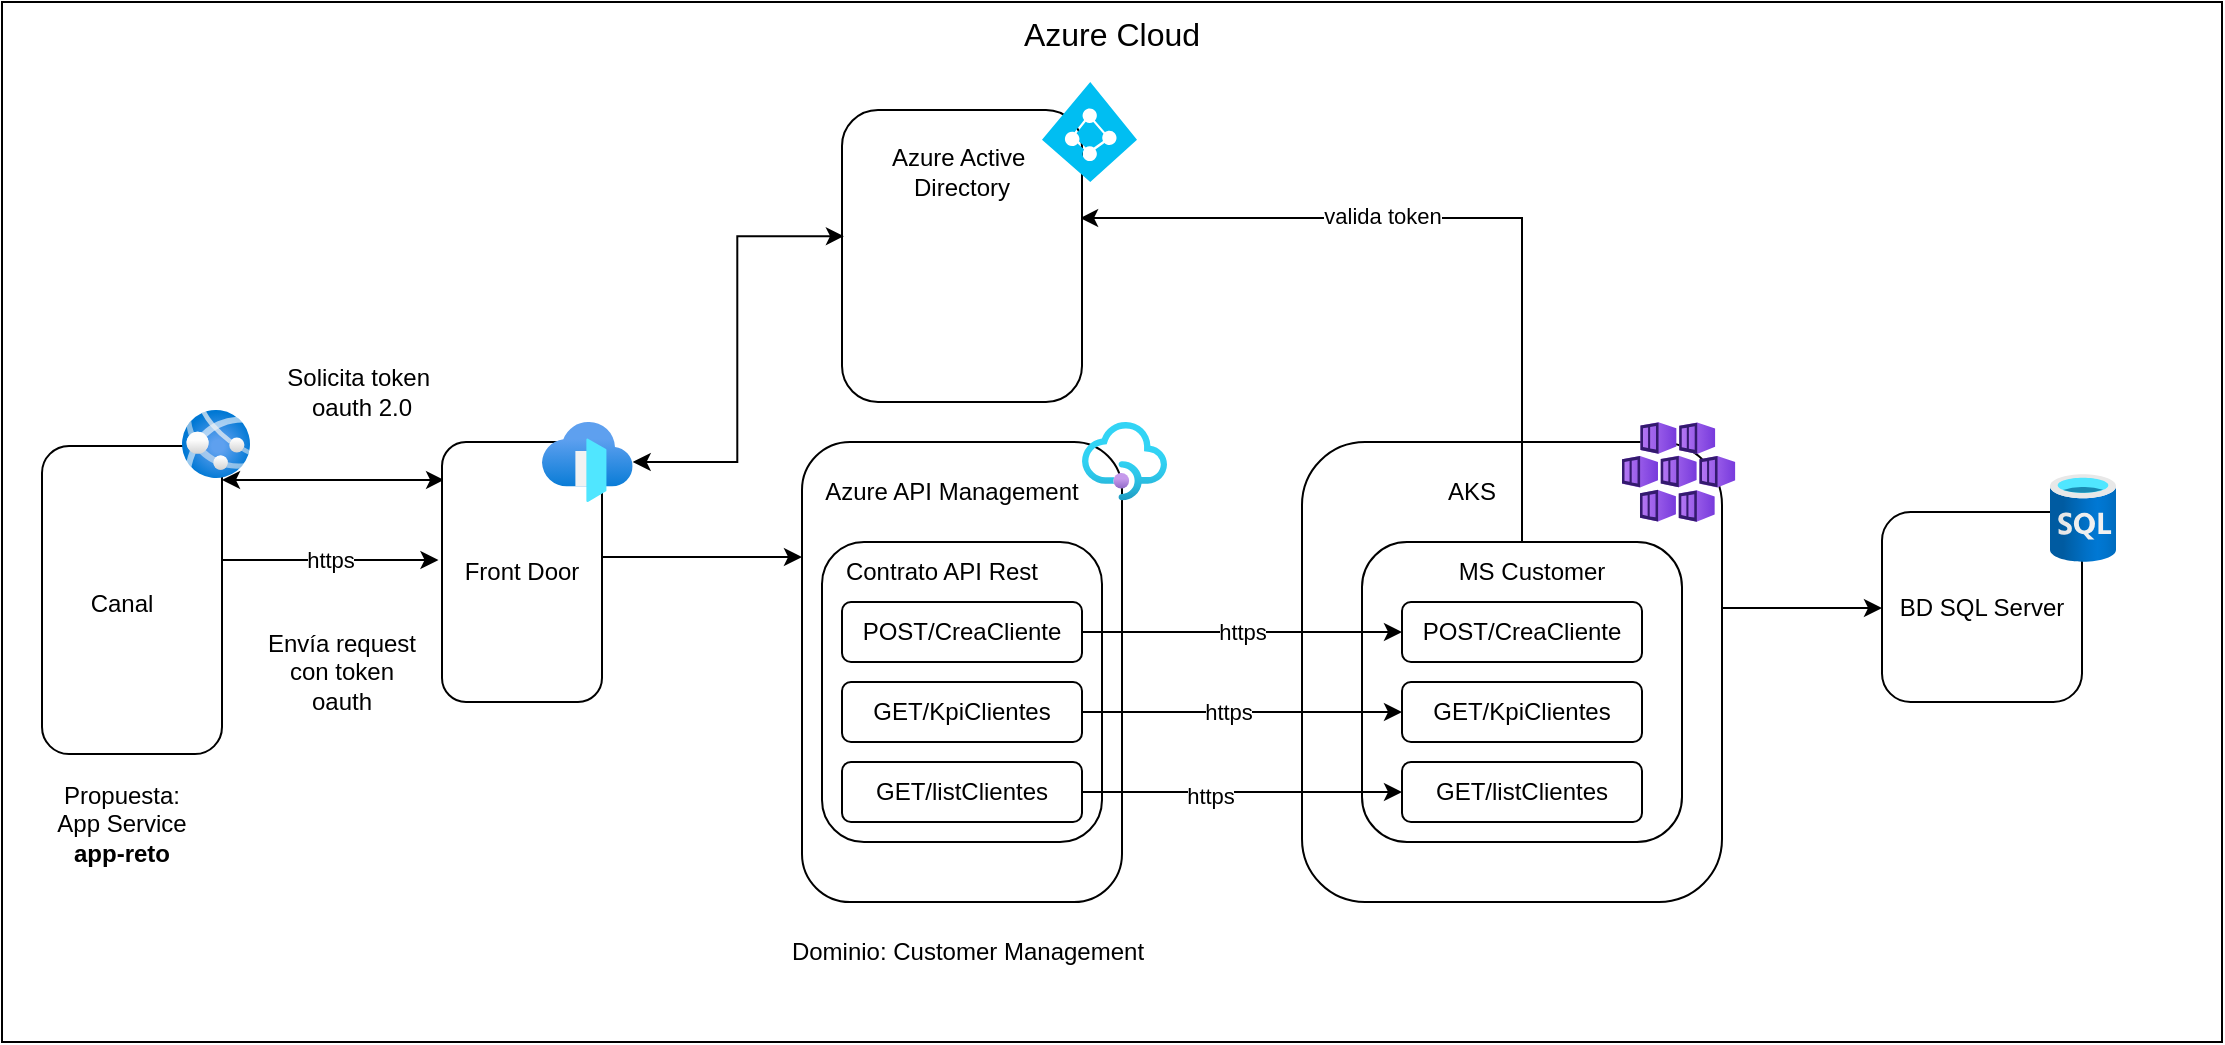 <mxfile version="21.4.0" type="device" pages="2">
  <diagram name="MS-Azure Cloud" id="ZKXSpmppBCI8yhEWXAWL">
    <mxGraphModel dx="1781" dy="1738" grid="1" gridSize="10" guides="1" tooltips="1" connect="1" arrows="1" fold="1" page="1" pageScale="1" pageWidth="827" pageHeight="1169" math="0" shadow="0">
      <root>
        <mxCell id="0" />
        <mxCell id="1" parent="0" />
        <mxCell id="KTVZNbn2uSREimH2qsXd-2" value="&lt;font style=&quot;font-size: 16px;&quot;&gt;Azure Cloud&lt;/font&gt;" style="rounded=0;whiteSpace=wrap;html=1;horizontal=1;verticalAlign=top;" parent="1" vertex="1">
          <mxGeometry x="-230" y="-40" width="1110" height="520" as="geometry" />
        </mxCell>
        <mxCell id="KTVZNbn2uSREimH2qsXd-1" value="" style="rounded=1;whiteSpace=wrap;html=1;" parent="1" vertex="1">
          <mxGeometry x="170" y="180" width="160" height="230" as="geometry" />
        </mxCell>
        <mxCell id="KTVZNbn2uSREimH2qsXd-3" value="Azure API Management" style="text;html=1;strokeColor=none;fillColor=none;align=center;verticalAlign=middle;whiteSpace=wrap;rounded=0;" parent="1" vertex="1">
          <mxGeometry x="180" y="190" width="130" height="30" as="geometry" />
        </mxCell>
        <mxCell id="y8KGJBRmBfCQVZ9Qj1jK-6" value="https" style="edgeStyle=orthogonalEdgeStyle;rounded=0;orthogonalLoop=1;jettySize=auto;html=1;entryX=-0.022;entryY=0.454;entryDx=0;entryDy=0;entryPerimeter=0;" parent="1" source="KTVZNbn2uSREimH2qsXd-4" target="RhR1-UnhIn3NuPBTyjH--4" edge="1">
          <mxGeometry relative="1" as="geometry">
            <mxPoint x="-30" y="235" as="targetPoint" />
            <Array as="points">
              <mxPoint x="-60" y="239" />
              <mxPoint x="-60" y="239" />
            </Array>
          </mxGeometry>
        </mxCell>
        <mxCell id="RhR1-UnhIn3NuPBTyjH--6" style="edgeStyle=orthogonalEdgeStyle;rounded=0;orthogonalLoop=1;jettySize=auto;html=1;entryX=0.013;entryY=0.146;entryDx=0;entryDy=0;entryPerimeter=0;startArrow=classic;startFill=1;" parent="1" source="KTVZNbn2uSREimH2qsXd-4" target="RhR1-UnhIn3NuPBTyjH--4" edge="1">
          <mxGeometry relative="1" as="geometry">
            <Array as="points">
              <mxPoint x="-30" y="199" />
              <mxPoint x="-30" y="199" />
            </Array>
          </mxGeometry>
        </mxCell>
        <mxCell id="KTVZNbn2uSREimH2qsXd-4" value="" style="rounded=1;whiteSpace=wrap;html=1;" parent="1" vertex="1">
          <mxGeometry x="-210" y="182" width="90" height="154" as="geometry" />
        </mxCell>
        <mxCell id="KTVZNbn2uSREimH2qsXd-5" value="Canal" style="text;html=1;strokeColor=none;fillColor=none;align=center;verticalAlign=middle;whiteSpace=wrap;rounded=0;" parent="1" vertex="1">
          <mxGeometry x="-200" y="246" width="60" height="30" as="geometry" />
        </mxCell>
        <mxCell id="hiQ3krFcDy2LjKLbGnT4-2" style="edgeStyle=orthogonalEdgeStyle;rounded=0;orthogonalLoop=1;jettySize=auto;html=1;" parent="1" source="KTVZNbn2uSREimH2qsXd-7" target="hiQ3krFcDy2LjKLbGnT4-1" edge="1">
          <mxGeometry relative="1" as="geometry">
            <Array as="points">
              <mxPoint x="660" y="263" />
              <mxPoint x="660" y="263" />
            </Array>
          </mxGeometry>
        </mxCell>
        <mxCell id="KTVZNbn2uSREimH2qsXd-7" value="" style="rounded=1;whiteSpace=wrap;html=1;" parent="1" vertex="1">
          <mxGeometry x="420" y="180" width="210" height="230" as="geometry" />
        </mxCell>
        <mxCell id="KTVZNbn2uSREimH2qsXd-8" value="AKS" style="text;html=1;strokeColor=none;fillColor=none;align=center;verticalAlign=middle;whiteSpace=wrap;rounded=0;" parent="1" vertex="1">
          <mxGeometry x="475" y="190" width="60" height="30" as="geometry" />
        </mxCell>
        <mxCell id="KTVZNbn2uSREimH2qsXd-9" value="" style="image;aspect=fixed;html=1;points=[];align=center;fontSize=12;image=img/lib/azure2/app_services/API_Management_Services.svg;" parent="1" vertex="1">
          <mxGeometry x="310" y="170" width="42.5" height="39.23" as="geometry" />
        </mxCell>
        <mxCell id="KTVZNbn2uSREimH2qsXd-10" value="" style="image;aspect=fixed;html=1;points=[];align=center;fontSize=12;image=img/lib/azure2/compute/Kubernetes_Services.svg;" parent="1" vertex="1">
          <mxGeometry x="580" y="170" width="56.67" height="50" as="geometry" />
        </mxCell>
        <mxCell id="KTVZNbn2uSREimH2qsXd-12" value="" style="rounded=1;whiteSpace=wrap;html=1;" parent="1" vertex="1">
          <mxGeometry x="450" y="230" width="160" height="150" as="geometry" />
        </mxCell>
        <mxCell id="KTVZNbn2uSREimH2qsXd-13" value="" style="rounded=1;whiteSpace=wrap;html=1;" parent="1" vertex="1">
          <mxGeometry x="180" y="230" width="140" height="150" as="geometry" />
        </mxCell>
        <mxCell id="y8KGJBRmBfCQVZ9Qj1jK-7" style="edgeStyle=orthogonalEdgeStyle;rounded=0;orthogonalLoop=1;jettySize=auto;html=1;entryX=0.992;entryY=0.37;entryDx=0;entryDy=0;entryPerimeter=0;" parent="1" source="KTVZNbn2uSREimH2qsXd-14" target="y8KGJBRmBfCQVZ9Qj1jK-1" edge="1">
          <mxGeometry relative="1" as="geometry">
            <Array as="points">
              <mxPoint x="530" y="68" />
            </Array>
          </mxGeometry>
        </mxCell>
        <mxCell id="y8KGJBRmBfCQVZ9Qj1jK-8" value="valida token" style="edgeLabel;html=1;align=center;verticalAlign=middle;resizable=0;points=[];" parent="y8KGJBRmBfCQVZ9Qj1jK-7" vertex="1" connectable="0">
          <mxGeometry x="0.212" y="-1" relative="1" as="geometry">
            <mxPoint as="offset" />
          </mxGeometry>
        </mxCell>
        <mxCell id="KTVZNbn2uSREimH2qsXd-14" value="MS Customer" style="text;html=1;strokeColor=none;fillColor=none;align=center;verticalAlign=middle;whiteSpace=wrap;rounded=0;" parent="1" vertex="1">
          <mxGeometry x="475" y="230" width="120" height="30" as="geometry" />
        </mxCell>
        <mxCell id="KTVZNbn2uSREimH2qsXd-15" value="POST/CreaCliente" style="rounded=1;whiteSpace=wrap;html=1;" parent="1" vertex="1">
          <mxGeometry x="470" y="260" width="120" height="30" as="geometry" />
        </mxCell>
        <mxCell id="KTVZNbn2uSREimH2qsXd-16" value="GET/KpiClientes" style="rounded=1;whiteSpace=wrap;html=1;" parent="1" vertex="1">
          <mxGeometry x="470" y="300" width="120" height="30" as="geometry" />
        </mxCell>
        <mxCell id="KTVZNbn2uSREimH2qsXd-17" value="GET/listClientes" style="rounded=1;whiteSpace=wrap;html=1;" parent="1" vertex="1">
          <mxGeometry x="470" y="340" width="120" height="30" as="geometry" />
        </mxCell>
        <mxCell id="hiQ3krFcDy2LjKLbGnT4-1" value="BD SQL Server" style="rounded=1;whiteSpace=wrap;html=1;" parent="1" vertex="1">
          <mxGeometry x="710" y="215" width="100" height="95" as="geometry" />
        </mxCell>
        <mxCell id="hiQ3krFcDy2LjKLbGnT4-4" value="" style="image;aspect=fixed;html=1;points=[];align=center;fontSize=12;image=img/lib/azure2/databases/SQL_Database.svg;" parent="1" vertex="1">
          <mxGeometry x="794" y="196" width="33" height="44" as="geometry" />
        </mxCell>
        <mxCell id="hiQ3krFcDy2LjKLbGnT4-5" value="Contrato API Rest" style="text;html=1;strokeColor=none;fillColor=none;align=center;verticalAlign=middle;whiteSpace=wrap;rounded=0;" parent="1" vertex="1">
          <mxGeometry x="190" y="230" width="100" height="30" as="geometry" />
        </mxCell>
        <mxCell id="hiQ3krFcDy2LjKLbGnT4-6" value="POST/CreaCliente" style="rounded=1;whiteSpace=wrap;html=1;" parent="1" vertex="1">
          <mxGeometry x="190" y="260" width="120" height="30" as="geometry" />
        </mxCell>
        <mxCell id="m73u9Gjyum6rNakQNVeC-2" style="edgeStyle=orthogonalEdgeStyle;rounded=0;orthogonalLoop=1;jettySize=auto;html=1;entryX=0;entryY=0.5;entryDx=0;entryDy=0;" parent="1" source="hiQ3krFcDy2LjKLbGnT4-7" target="KTVZNbn2uSREimH2qsXd-16" edge="1">
          <mxGeometry relative="1" as="geometry" />
        </mxCell>
        <mxCell id="L6aYyoJFQBU5sJRO0MyQ-1" value="https" style="edgeLabel;html=1;align=center;verticalAlign=middle;resizable=0;points=[];" parent="m73u9Gjyum6rNakQNVeC-2" vertex="1" connectable="0">
          <mxGeometry x="-0.087" relative="1" as="geometry">
            <mxPoint as="offset" />
          </mxGeometry>
        </mxCell>
        <mxCell id="hiQ3krFcDy2LjKLbGnT4-7" value="GET/KpiClientes" style="rounded=1;whiteSpace=wrap;html=1;" parent="1" vertex="1">
          <mxGeometry x="190" y="300" width="120" height="30" as="geometry" />
        </mxCell>
        <mxCell id="m73u9Gjyum6rNakQNVeC-3" style="edgeStyle=orthogonalEdgeStyle;rounded=0;orthogonalLoop=1;jettySize=auto;html=1;" parent="1" source="hiQ3krFcDy2LjKLbGnT4-8" target="KTVZNbn2uSREimH2qsXd-17" edge="1">
          <mxGeometry relative="1" as="geometry" />
        </mxCell>
        <mxCell id="L6aYyoJFQBU5sJRO0MyQ-2" value="https" style="edgeLabel;html=1;align=center;verticalAlign=middle;resizable=0;points=[];" parent="m73u9Gjyum6rNakQNVeC-3" vertex="1" connectable="0">
          <mxGeometry x="-0.2" y="-2" relative="1" as="geometry">
            <mxPoint as="offset" />
          </mxGeometry>
        </mxCell>
        <mxCell id="hiQ3krFcDy2LjKLbGnT4-8" value="GET/listClientes" style="rounded=1;whiteSpace=wrap;html=1;" parent="1" vertex="1">
          <mxGeometry x="190" y="340" width="120" height="30" as="geometry" />
        </mxCell>
        <mxCell id="hiQ3krFcDy2LjKLbGnT4-9" value="Propuesta:&lt;br&gt;App Service&lt;br&gt;&lt;b&gt;app-reto&lt;/b&gt;" style="text;html=1;strokeColor=none;fillColor=none;align=center;verticalAlign=middle;whiteSpace=wrap;rounded=0;" parent="1" vertex="1">
          <mxGeometry x="-210" y="356" width="80" height="30" as="geometry" />
        </mxCell>
        <mxCell id="hiQ3krFcDy2LjKLbGnT4-10" value="" style="image;aspect=fixed;html=1;points=[];align=center;fontSize=12;image=img/lib/azure2/app_services/App_Services.svg;" parent="1" vertex="1">
          <mxGeometry x="-140" y="164" width="34" height="34" as="geometry" />
        </mxCell>
        <mxCell id="m73u9Gjyum6rNakQNVeC-1" value="Dominio: Customer Management" style="text;html=1;strokeColor=none;fillColor=none;align=center;verticalAlign=middle;whiteSpace=wrap;rounded=0;" parent="1" vertex="1">
          <mxGeometry x="152.5" y="420" width="200" height="30" as="geometry" />
        </mxCell>
        <mxCell id="KTVZNbn2uSREimH2qsXd-11" value="https" style="edgeStyle=orthogonalEdgeStyle;rounded=0;orthogonalLoop=1;jettySize=auto;html=1;entryX=0;entryY=0.5;entryDx=0;entryDy=0;" parent="1" source="hiQ3krFcDy2LjKLbGnT4-6" target="KTVZNbn2uSREimH2qsXd-15" edge="1">
          <mxGeometry relative="1" as="geometry">
            <mxPoint x="330" y="265" as="sourcePoint" />
            <Array as="points" />
          </mxGeometry>
        </mxCell>
        <mxCell id="y8KGJBRmBfCQVZ9Qj1jK-1" value="" style="rounded=1;whiteSpace=wrap;html=1;" parent="1" vertex="1">
          <mxGeometry x="190" y="14" width="120" height="146" as="geometry" />
        </mxCell>
        <mxCell id="y8KGJBRmBfCQVZ9Qj1jK-2" value="Azure Active&amp;nbsp;&lt;br&gt;Directory" style="text;html=1;strokeColor=none;fillColor=none;align=center;verticalAlign=middle;whiteSpace=wrap;rounded=0;" parent="1" vertex="1">
          <mxGeometry x="185" y="30" width="130" height="30" as="geometry" />
        </mxCell>
        <mxCell id="y8KGJBRmBfCQVZ9Qj1jK-3" value="" style="verticalLabelPosition=bottom;html=1;verticalAlign=top;align=center;strokeColor=none;fillColor=#00BEF2;shape=mxgraph.azure.azure_active_directory;" parent="1" vertex="1">
          <mxGeometry x="290" width="47.5" height="50" as="geometry" />
        </mxCell>
        <mxCell id="y8KGJBRmBfCQVZ9Qj1jK-5" value="Solicita token&amp;nbsp; oauth 2.0" style="text;html=1;strokeColor=none;fillColor=none;align=center;verticalAlign=middle;whiteSpace=wrap;rounded=0;" parent="1" vertex="1">
          <mxGeometry x="-100" y="140" width="100" height="30" as="geometry" />
        </mxCell>
        <mxCell id="y8KGJBRmBfCQVZ9Qj1jK-9" value="Envía request con token oauth" style="text;html=1;strokeColor=none;fillColor=none;align=center;verticalAlign=middle;whiteSpace=wrap;rounded=0;" parent="1" vertex="1">
          <mxGeometry x="-100" y="280" width="80" height="30" as="geometry" />
        </mxCell>
        <mxCell id="RhR1-UnhIn3NuPBTyjH--5" style="edgeStyle=orthogonalEdgeStyle;rounded=0;orthogonalLoop=1;jettySize=auto;html=1;entryX=0;entryY=0.25;entryDx=0;entryDy=0;" parent="1" source="RhR1-UnhIn3NuPBTyjH--4" target="KTVZNbn2uSREimH2qsXd-1" edge="1">
          <mxGeometry relative="1" as="geometry">
            <Array as="points">
              <mxPoint x="130" y="238" />
            </Array>
          </mxGeometry>
        </mxCell>
        <mxCell id="RhR1-UnhIn3NuPBTyjH--4" value="" style="rounded=1;whiteSpace=wrap;html=1;" parent="1" vertex="1">
          <mxGeometry x="-10" y="180" width="80" height="130" as="geometry" />
        </mxCell>
        <mxCell id="RhR1-UnhIn3NuPBTyjH--2" value="Front Door" style="text;html=1;strokeColor=none;fillColor=none;align=center;verticalAlign=middle;whiteSpace=wrap;rounded=0;" parent="1" vertex="1">
          <mxGeometry y="230" width="60" height="30" as="geometry" />
        </mxCell>
        <mxCell id="RhR1-UnhIn3NuPBTyjH--7" style="edgeStyle=orthogonalEdgeStyle;rounded=0;orthogonalLoop=1;jettySize=auto;html=1;entryX=0.008;entryY=0.432;entryDx=0;entryDy=0;entryPerimeter=0;startArrow=classic;startFill=1;" parent="1" source="RhR1-UnhIn3NuPBTyjH--1" target="y8KGJBRmBfCQVZ9Qj1jK-1" edge="1">
          <mxGeometry relative="1" as="geometry" />
        </mxCell>
        <mxCell id="RhR1-UnhIn3NuPBTyjH--1" value="" style="image;aspect=fixed;html=1;points=[];align=center;fontSize=12;image=img/lib/azure2/networking/Front_Doors.svg;" parent="1" vertex="1">
          <mxGeometry x="40" y="170" width="45.33" height="40" as="geometry" />
        </mxCell>
      </root>
    </mxGraphModel>
  </diagram>
  <diagram id="TaZTmB_VewWb41HRyiJ0" name="MS-AWS Cloud">
    <mxGraphModel dx="1781" dy="1738" grid="1" gridSize="10" guides="1" tooltips="1" connect="1" arrows="1" fold="1" page="1" pageScale="1" pageWidth="827" pageHeight="1169" math="0" shadow="0">
      <root>
        <mxCell id="0" />
        <mxCell id="1" parent="0" />
        <mxCell id="a5OgwwHjMAWiG-AXUQ3D-1" value="&lt;font style=&quot;font-size: 16px;&quot;&gt;AWS Cloud&lt;/font&gt;" style="rounded=0;whiteSpace=wrap;html=1;horizontal=1;verticalAlign=top;" parent="1" vertex="1">
          <mxGeometry x="-290" y="-20" width="1170" height="500" as="geometry" />
        </mxCell>
        <mxCell id="a5OgwwHjMAWiG-AXUQ3D-3" value="" style="rounded=1;whiteSpace=wrap;html=1;" parent="1" vertex="1">
          <mxGeometry x="170" y="180" width="160" height="230" as="geometry" />
        </mxCell>
        <mxCell id="cFlg6VEWmhVoSoQwS-9N-2" style="edgeStyle=orthogonalEdgeStyle;rounded=0;orthogonalLoop=1;jettySize=auto;html=1;entryX=0;entryY=0.5;entryDx=0;entryDy=0;startArrow=classic;startFill=1;exitX=1.022;exitY=0.111;exitDx=0;exitDy=0;exitPerimeter=0;" parent="1" source="waADPztNFiOdE634ZgiZ-1" target="cFlg6VEWmhVoSoQwS-9N-1" edge="1">
          <mxGeometry relative="1" as="geometry">
            <Array as="points">
              <mxPoint x="50" y="216" />
              <mxPoint x="50" y="85" />
            </Array>
          </mxGeometry>
        </mxCell>
        <mxCell id="1oLAEP9ih30I1iWbEBPE-1" style="edgeStyle=orthogonalEdgeStyle;rounded=0;orthogonalLoop=1;jettySize=auto;html=1;entryX=0.022;entryY=0.439;entryDx=0;entryDy=0;entryPerimeter=0;" parent="1" source="a5OgwwHjMAWiG-AXUQ3D-7" target="waADPztNFiOdE634ZgiZ-1" edge="1">
          <mxGeometry relative="1" as="geometry">
            <mxPoint x="-110" y="270" as="targetPoint" />
            <Array as="points">
              <mxPoint x="-120" y="261" />
              <mxPoint x="-120" y="261" />
            </Array>
          </mxGeometry>
        </mxCell>
        <mxCell id="1oLAEP9ih30I1iWbEBPE-2" value="https" style="edgeLabel;html=1;align=center;verticalAlign=middle;resizable=0;points=[];" parent="1oLAEP9ih30I1iWbEBPE-1" vertex="1" connectable="0">
          <mxGeometry x="0.38" y="-1" relative="1" as="geometry">
            <mxPoint x="-1" as="offset" />
          </mxGeometry>
        </mxCell>
        <mxCell id="a5OgwwHjMAWiG-AXUQ3D-7" value="" style="rounded=1;whiteSpace=wrap;html=1;" parent="1" vertex="1">
          <mxGeometry x="-270" y="200" width="90" height="140" as="geometry" />
        </mxCell>
        <mxCell id="a5OgwwHjMAWiG-AXUQ3D-8" value="Canal" style="text;html=1;strokeColor=none;fillColor=none;align=center;verticalAlign=middle;whiteSpace=wrap;rounded=0;" parent="1" vertex="1">
          <mxGeometry x="-260" y="250" width="60" height="30" as="geometry" />
        </mxCell>
        <mxCell id="a5OgwwHjMAWiG-AXUQ3D-9" style="edgeStyle=orthogonalEdgeStyle;rounded=0;orthogonalLoop=1;jettySize=auto;html=1;" parent="1" source="a5OgwwHjMAWiG-AXUQ3D-10" target="a5OgwwHjMAWiG-AXUQ3D-20" edge="1">
          <mxGeometry relative="1" as="geometry">
            <Array as="points">
              <mxPoint x="660" y="263" />
              <mxPoint x="660" y="263" />
            </Array>
          </mxGeometry>
        </mxCell>
        <mxCell id="a5OgwwHjMAWiG-AXUQ3D-10" value="" style="rounded=1;whiteSpace=wrap;html=1;" parent="1" vertex="1">
          <mxGeometry x="420" y="180" width="210" height="230" as="geometry" />
        </mxCell>
        <mxCell id="a5OgwwHjMAWiG-AXUQ3D-14" value="" style="rounded=1;whiteSpace=wrap;html=1;" parent="1" vertex="1">
          <mxGeometry x="450" y="230" width="160" height="150" as="geometry" />
        </mxCell>
        <mxCell id="a5OgwwHjMAWiG-AXUQ3D-15" value="" style="rounded=1;whiteSpace=wrap;html=1;" parent="1" vertex="1">
          <mxGeometry x="180" y="230" width="140" height="150" as="geometry" />
        </mxCell>
        <mxCell id="8SMsY4QjGdGTT5flLe4u-2" style="edgeStyle=orthogonalEdgeStyle;rounded=0;orthogonalLoop=1;jettySize=auto;html=1;" parent="1" source="a5OgwwHjMAWiG-AXUQ3D-16" target="cFlg6VEWmhVoSoQwS-9N-1" edge="1">
          <mxGeometry relative="1" as="geometry">
            <Array as="points">
              <mxPoint x="580" y="85" />
            </Array>
          </mxGeometry>
        </mxCell>
        <mxCell id="0MnUIorro0BPw_b38soq-1" value="valida token" style="edgeLabel;html=1;align=center;verticalAlign=middle;resizable=0;points=[];" parent="8SMsY4QjGdGTT5flLe4u-2" vertex="1" connectable="0">
          <mxGeometry x="0.235" y="3" relative="1" as="geometry">
            <mxPoint as="offset" />
          </mxGeometry>
        </mxCell>
        <mxCell id="a5OgwwHjMAWiG-AXUQ3D-16" value="MS Customer" style="text;html=1;strokeColor=none;fillColor=none;align=center;verticalAlign=middle;whiteSpace=wrap;rounded=0;" parent="1" vertex="1">
          <mxGeometry x="475" y="230" width="120" height="30" as="geometry" />
        </mxCell>
        <mxCell id="a5OgwwHjMAWiG-AXUQ3D-17" value="POST/CreaCliente" style="rounded=1;whiteSpace=wrap;html=1;" parent="1" vertex="1">
          <mxGeometry x="470" y="260" width="120" height="30" as="geometry" />
        </mxCell>
        <mxCell id="a5OgwwHjMAWiG-AXUQ3D-18" value="GET/KpiClientes" style="rounded=1;whiteSpace=wrap;html=1;" parent="1" vertex="1">
          <mxGeometry x="470" y="300" width="120" height="30" as="geometry" />
        </mxCell>
        <mxCell id="a5OgwwHjMAWiG-AXUQ3D-19" value="GET/listClientes" style="rounded=1;whiteSpace=wrap;html=1;" parent="1" vertex="1">
          <mxGeometry x="470" y="340" width="120" height="30" as="geometry" />
        </mxCell>
        <mxCell id="a5OgwwHjMAWiG-AXUQ3D-20" value="Dynamo DB" style="rounded=1;whiteSpace=wrap;html=1;" parent="1" vertex="1">
          <mxGeometry x="710" y="215" width="100" height="95" as="geometry" />
        </mxCell>
        <mxCell id="a5OgwwHjMAWiG-AXUQ3D-22" value="Contrato API Rest" style="text;html=1;strokeColor=none;fillColor=none;align=center;verticalAlign=middle;whiteSpace=wrap;rounded=0;" parent="1" vertex="1">
          <mxGeometry x="190" y="230" width="100" height="30" as="geometry" />
        </mxCell>
        <mxCell id="a5OgwwHjMAWiG-AXUQ3D-23" value="POST/CreaCliente" style="rounded=1;whiteSpace=wrap;html=1;" parent="1" vertex="1">
          <mxGeometry x="190" y="260" width="120" height="30" as="geometry" />
        </mxCell>
        <mxCell id="0nCpG-p5_kR1kOqjGxJA-1" style="edgeStyle=orthogonalEdgeStyle;rounded=0;orthogonalLoop=1;jettySize=auto;html=1;" parent="1" source="a5OgwwHjMAWiG-AXUQ3D-24" target="a5OgwwHjMAWiG-AXUQ3D-18" edge="1">
          <mxGeometry relative="1" as="geometry" />
        </mxCell>
        <mxCell id="eaccRB2RAJH4jRbnb4Bw-1" value="https" style="edgeLabel;html=1;align=center;verticalAlign=middle;resizable=0;points=[];" parent="0nCpG-p5_kR1kOqjGxJA-1" vertex="1" connectable="0">
          <mxGeometry x="0.075" y="3" relative="1" as="geometry">
            <mxPoint y="1" as="offset" />
          </mxGeometry>
        </mxCell>
        <mxCell id="a5OgwwHjMAWiG-AXUQ3D-24" value="GET/KpiClientes" style="rounded=1;whiteSpace=wrap;html=1;" parent="1" vertex="1">
          <mxGeometry x="190" y="300" width="120" height="30" as="geometry" />
        </mxCell>
        <mxCell id="eaccRB2RAJH4jRbnb4Bw-2" value="https" style="edgeStyle=orthogonalEdgeStyle;rounded=0;orthogonalLoop=1;jettySize=auto;html=1;entryX=0;entryY=0.5;entryDx=0;entryDy=0;" parent="1" source="a5OgwwHjMAWiG-AXUQ3D-25" target="a5OgwwHjMAWiG-AXUQ3D-19" edge="1">
          <mxGeometry relative="1" as="geometry" />
        </mxCell>
        <mxCell id="a5OgwwHjMAWiG-AXUQ3D-25" value="GET/listClientes" style="rounded=1;whiteSpace=wrap;html=1;" parent="1" vertex="1">
          <mxGeometry x="190" y="340" width="120" height="30" as="geometry" />
        </mxCell>
        <mxCell id="a5OgwwHjMAWiG-AXUQ3D-26" value="Propuesta:&lt;br&gt;AWS Elastic Beanstalk&lt;br&gt;&lt;b&gt;app-reto&lt;/b&gt;" style="text;html=1;strokeColor=none;fillColor=none;align=center;verticalAlign=middle;whiteSpace=wrap;rounded=0;" parent="1" vertex="1">
          <mxGeometry x="-280" y="360" width="110" height="30" as="geometry" />
        </mxCell>
        <mxCell id="a5OgwwHjMAWiG-AXUQ3D-28" value="Amazon Elastic&amp;nbsp; Container Service(ECS)" style="text;html=1;strokeColor=none;fillColor=none;align=center;verticalAlign=middle;whiteSpace=wrap;rounded=0;" parent="1" vertex="1">
          <mxGeometry x="430" y="196" width="160" height="30" as="geometry" />
        </mxCell>
        <mxCell id="a5OgwwHjMAWiG-AXUQ3D-29" value="Amazon API Gateway" style="text;html=1;strokeColor=none;fillColor=none;align=center;verticalAlign=middle;whiteSpace=wrap;rounded=0;" parent="1" vertex="1">
          <mxGeometry x="190" y="185" width="100" height="30" as="geometry" />
        </mxCell>
        <mxCell id="a5OgwwHjMAWiG-AXUQ3D-30" value="" style="outlineConnect=0;dashed=0;verticalLabelPosition=bottom;verticalAlign=top;align=center;html=1;shape=mxgraph.aws3.api_gateway;fillColor=#D9A741;gradientColor=none;" parent="1" vertex="1">
          <mxGeometry x="300" y="165" width="40" height="50" as="geometry" />
        </mxCell>
        <mxCell id="a5OgwwHjMAWiG-AXUQ3D-31" value="" style="outlineConnect=0;dashed=0;verticalLabelPosition=bottom;verticalAlign=top;align=center;html=1;shape=mxgraph.aws3.ecs;fillColor=#F58534;gradientColor=none;" parent="1" vertex="1">
          <mxGeometry x="595" y="162.5" width="45" height="47.5" as="geometry" />
        </mxCell>
        <mxCell id="a5OgwwHjMAWiG-AXUQ3D-32" value="" style="outlineConnect=0;dashed=0;verticalLabelPosition=bottom;verticalAlign=top;align=center;html=1;shape=mxgraph.aws3.dynamo_db;fillColor=#2E73B8;gradientColor=none;" parent="1" vertex="1">
          <mxGeometry x="787" y="195" width="40" height="45" as="geometry" />
        </mxCell>
        <mxCell id="a5OgwwHjMAWiG-AXUQ3D-33" value="" style="outlineConnect=0;dashed=0;verticalLabelPosition=bottom;verticalAlign=top;align=center;html=1;shape=mxgraph.aws3.elastic_beanstalk;fillColor=#F58534;gradientColor=none;" parent="1" vertex="1">
          <mxGeometry x="-210" y="185" width="40" height="40" as="geometry" />
        </mxCell>
        <mxCell id="a5OgwwHjMAWiG-AXUQ3D-35" value="Dominio: Customer Management" style="text;html=1;strokeColor=none;fillColor=none;align=center;verticalAlign=middle;whiteSpace=wrap;rounded=0;" parent="1" vertex="1">
          <mxGeometry x="170" y="420" width="180" height="30" as="geometry" />
        </mxCell>
        <mxCell id="a5OgwwHjMAWiG-AXUQ3D-2" value="https" style="edgeStyle=orthogonalEdgeStyle;rounded=0;orthogonalLoop=1;jettySize=auto;html=1;exitX=1;exitY=0.25;exitDx=0;exitDy=0;entryX=0;entryY=0.25;entryDx=0;entryDy=0;" parent="1" source="a5OgwwHjMAWiG-AXUQ3D-23" target="a5OgwwHjMAWiG-AXUQ3D-17" edge="1">
          <mxGeometry relative="1" as="geometry">
            <Array as="points">
              <mxPoint x="380" y="268" />
              <mxPoint x="380" y="268" />
            </Array>
          </mxGeometry>
        </mxCell>
        <mxCell id="cFlg6VEWmhVoSoQwS-9N-1" value="AWS Directory Service" style="rounded=1;whiteSpace=wrap;html=1;horizontal=1;verticalAlign=top;" parent="1" vertex="1">
          <mxGeometry x="170" y="10" width="160" height="150" as="geometry" />
        </mxCell>
        <mxCell id="8SMsY4QjGdGTT5flLe4u-1" value="Envía request con token oauth" style="text;html=1;strokeColor=none;fillColor=none;align=center;verticalAlign=middle;whiteSpace=wrap;rounded=0;" parent="1" vertex="1">
          <mxGeometry x="-170" y="280" width="100" height="30" as="geometry" />
        </mxCell>
        <mxCell id="cNmbTwx3TCXR3vMlEc0D-1" style="edgeStyle=orthogonalEdgeStyle;rounded=0;orthogonalLoop=1;jettySize=auto;html=1;entryX=0;entryY=0.341;entryDx=0;entryDy=0;entryPerimeter=0;" parent="1" source="waADPztNFiOdE634ZgiZ-1" target="a5OgwwHjMAWiG-AXUQ3D-3" edge="1">
          <mxGeometry relative="1" as="geometry">
            <Array as="points">
              <mxPoint x="50" y="258" />
              <mxPoint x="50" y="258" />
            </Array>
          </mxGeometry>
        </mxCell>
        <mxCell id="q_rDHMXpNOP4PGXokoPw-1" style="edgeStyle=orthogonalEdgeStyle;rounded=0;orthogonalLoop=1;jettySize=auto;html=1;entryX=0.978;entryY=0.139;entryDx=0;entryDy=0;entryPerimeter=0;startArrow=classic;startFill=1;" parent="1" source="waADPztNFiOdE634ZgiZ-1" target="a5OgwwHjMAWiG-AXUQ3D-7" edge="1">
          <mxGeometry relative="1" as="geometry">
            <mxPoint x="-170" y="220" as="targetPoint" />
            <Array as="points">
              <mxPoint x="-120" y="220" />
            </Array>
          </mxGeometry>
        </mxCell>
        <mxCell id="waADPztNFiOdE634ZgiZ-1" value="AWS WAF&lt;br&gt;(Web application Firewall)" style="rounded=1;whiteSpace=wrap;html=1;" parent="1" vertex="1">
          <mxGeometry x="-60" y="200" width="90" height="140" as="geometry" />
        </mxCell>
        <mxCell id="RmJ-OK_zoxJRcU6O215O-1" value="Solicita token&amp;nbsp; oauth 2.0" style="text;html=1;strokeColor=none;fillColor=none;align=center;verticalAlign=middle;whiteSpace=wrap;rounded=0;" parent="1" vertex="1">
          <mxGeometry x="-160" y="171.25" width="100" height="30" as="geometry" />
        </mxCell>
      </root>
    </mxGraphModel>
  </diagram>
</mxfile>
